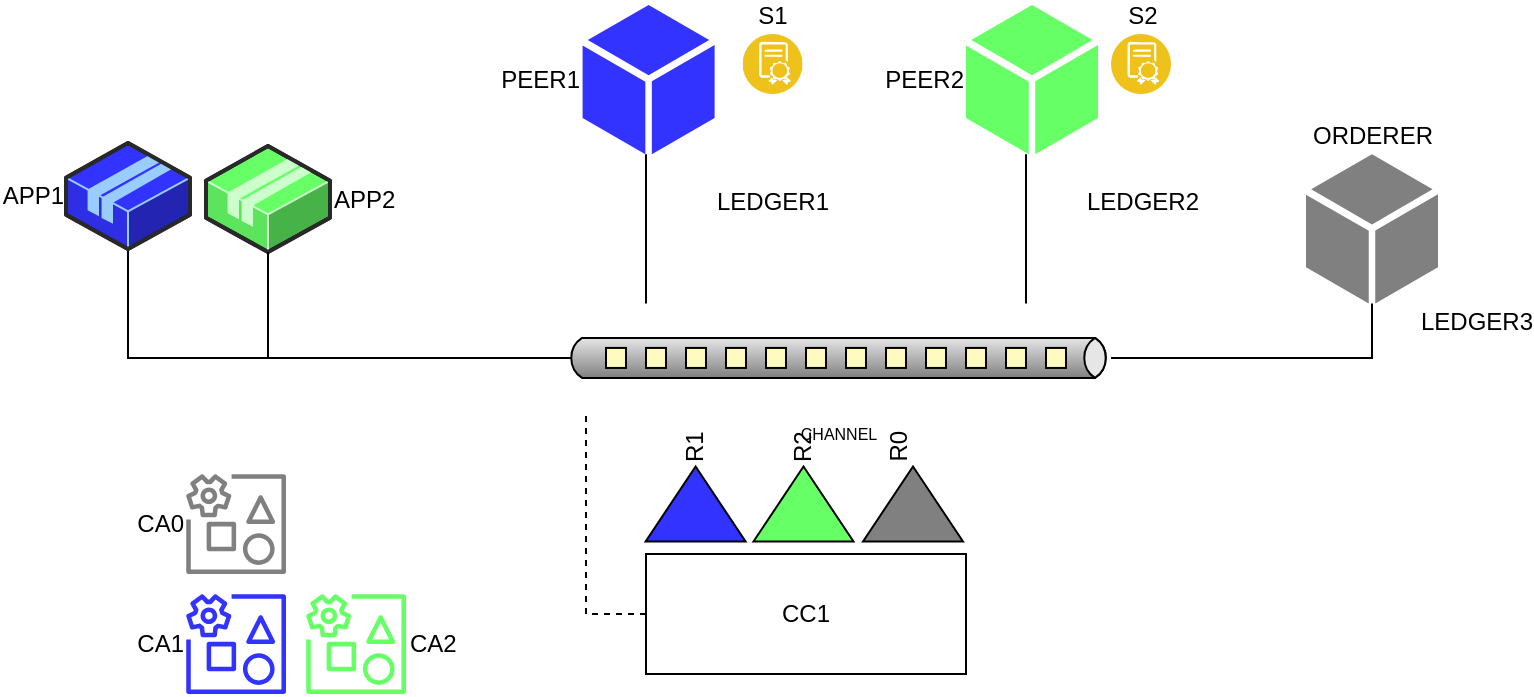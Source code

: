 <mxfile version="22.1.3" type="github">
  <diagram name="Página-1" id="wJtltuoZoTGgqdT_OP7u">
    <mxGraphModel dx="2220" dy="670" grid="1" gridSize="10" guides="1" tooltips="1" connect="1" arrows="1" fold="1" page="1" pageScale="1" pageWidth="827" pageHeight="1169" math="0" shadow="0">
      <root>
        <mxCell id="0" />
        <mxCell id="1" parent="0" />
        <mxCell id="GWzE49c85Pe6SGVg7AvQ-38" style="edgeStyle=orthogonalEdgeStyle;rounded=0;orthogonalLoop=1;jettySize=auto;html=1;endArrow=none;endFill=0;" edge="1" parent="1" source="GWzE49c85Pe6SGVg7AvQ-1" target="GWzE49c85Pe6SGVg7AvQ-29">
          <mxGeometry relative="1" as="geometry">
            <Array as="points">
              <mxPoint x="-121" y="182" />
            </Array>
          </mxGeometry>
        </mxCell>
        <mxCell id="GWzE49c85Pe6SGVg7AvQ-1" value="CHANNEL" style="strokeWidth=1;outlineConnect=0;dashed=0;align=center;html=1;fontSize=8;shape=mxgraph.eip.dataChannel;verticalLabelPosition=bottom;labelBackgroundColor=#ffffff;verticalAlign=top;gradientColor=default;gradientDirection=south;fillColor=default;" vertex="1" parent="1">
          <mxGeometry x="-524" y="154.72" width="272.5" height="54.5" as="geometry" />
        </mxCell>
        <mxCell id="GWzE49c85Pe6SGVg7AvQ-4" value="S1" style="image;aspect=fixed;perimeter=ellipsePerimeter;html=1;align=center;shadow=0;dashed=0;fontColor=#000000;labelBackgroundColor=default;fontSize=12;spacingTop=3;image=img/lib/ibm/blockchain/smart_contract.svg;labelPosition=center;verticalLabelPosition=top;verticalAlign=bottom;" vertex="1" parent="1">
          <mxGeometry x="-435.7" y="20" width="30" height="30" as="geometry" />
        </mxCell>
        <mxCell id="GWzE49c85Pe6SGVg7AvQ-9" value="&lt;div&gt;LEDGER1&lt;/div&gt;&lt;div&gt;&lt;br&gt;&lt;/div&gt;" style="shape=image;html=1;verticalAlign=top;verticalLabelPosition=bottom;labelBackgroundColor=#ffffff;imageAspect=0;aspect=fixed;image=https://cdn1.iconfinder.com/data/icons/100-basic-for-user-interface/32/81-book-128.png" vertex="1" parent="1">
          <mxGeometry x="-435.7" y="60" width="30" height="30" as="geometry" />
        </mxCell>
        <mxCell id="GWzE49c85Pe6SGVg7AvQ-35" style="edgeStyle=orthogonalEdgeStyle;rounded=0;orthogonalLoop=1;jettySize=auto;html=1;entryX=0;entryY=0.5;entryDx=2.7;entryDy=0;entryPerimeter=0;endArrow=none;endFill=0;" edge="1" parent="1" source="GWzE49c85Pe6SGVg7AvQ-10" target="GWzE49c85Pe6SGVg7AvQ-1">
          <mxGeometry relative="1" as="geometry">
            <mxPoint x="-743" y="190.0" as="targetPoint" />
            <Array as="points">
              <mxPoint x="-743" y="182" />
            </Array>
          </mxGeometry>
        </mxCell>
        <mxCell id="GWzE49c85Pe6SGVg7AvQ-10" value="APP1" style="verticalLabelPosition=middle;html=1;verticalAlign=middle;strokeWidth=1;align=right;outlineConnect=0;dashed=0;outlineConnect=0;shape=mxgraph.aws3d.application2;fillColor=#3333FF;strokeColor=#99CCFF;aspect=fixed;labelPosition=left;" vertex="1" parent="1">
          <mxGeometry x="-774" y="74.5" width="62" height="53" as="geometry" />
        </mxCell>
        <mxCell id="GWzE49c85Pe6SGVg7AvQ-11" value="APP2" style="verticalLabelPosition=middle;html=1;verticalAlign=middle;strokeWidth=1;align=left;outlineConnect=0;dashed=0;outlineConnect=0;shape=mxgraph.aws3d.application2;fillColor=#66FF66;strokeColor=#CCFFCC;aspect=fixed;labelPosition=right;" vertex="1" parent="1">
          <mxGeometry x="-704" y="76" width="62" height="53" as="geometry" />
        </mxCell>
        <mxCell id="GWzE49c85Pe6SGVg7AvQ-15" value="CA2" style="sketch=0;outlineConnect=0;fillColor=#66FF66;strokeColor=#82b366;dashed=0;verticalLabelPosition=middle;verticalAlign=middle;align=left;html=1;fontSize=12;fontStyle=0;aspect=fixed;pointerEvents=1;shape=mxgraph.aws4.organizations_management_account2;rotation=0;labelPosition=right;" vertex="1" parent="1">
          <mxGeometry x="-654" y="300" width="50" height="50" as="geometry" />
        </mxCell>
        <mxCell id="GWzE49c85Pe6SGVg7AvQ-16" value="CA1" style="sketch=0;outlineConnect=0;fillColor=#3333FF;strokeColor=#9673a6;dashed=0;verticalLabelPosition=middle;verticalAlign=middle;align=right;html=1;fontSize=12;fontStyle=0;aspect=fixed;pointerEvents=1;shape=mxgraph.aws4.organizations_management_account2;rotation=0;labelPosition=left;" vertex="1" parent="1">
          <mxGeometry x="-714" y="300" width="50" height="50" as="geometry" />
        </mxCell>
        <mxCell id="GWzE49c85Pe6SGVg7AvQ-17" value="CA0" style="sketch=0;outlineConnect=0;dashed=0;verticalLabelPosition=middle;verticalAlign=middle;align=right;html=1;fontSize=12;fontStyle=0;aspect=fixed;pointerEvents=1;shape=mxgraph.aws4.organizations_management_account2;fillColor=#808080;strokeColor=#d79b00;rotation=0;labelPosition=left;" vertex="1" parent="1">
          <mxGeometry x="-714" y="240" width="50" height="50" as="geometry" />
        </mxCell>
        <mxCell id="GWzE49c85Pe6SGVg7AvQ-18" value="&lt;div&gt;R0&lt;/div&gt;&lt;div&gt;&lt;br&gt;&lt;/div&gt;" style="triangle;whiteSpace=wrap;html=1;rotation=-90;fillColor=#808080;labelPosition=right;verticalLabelPosition=middle;align=left;verticalAlign=middle;" vertex="1" parent="1">
          <mxGeometry x="-369.25" y="230" width="37.5" height="50" as="geometry" />
        </mxCell>
        <mxCell id="GWzE49c85Pe6SGVg7AvQ-19" value="R2" style="triangle;whiteSpace=wrap;html=1;rotation=-90;labelPosition=right;verticalLabelPosition=middle;align=left;verticalAlign=middle;fillColor=#66FF66;" vertex="1" parent="1">
          <mxGeometry x="-424" y="230" width="37.5" height="50" as="geometry" />
        </mxCell>
        <mxCell id="GWzE49c85Pe6SGVg7AvQ-20" value="R1" style="triangle;whiteSpace=wrap;html=1;rotation=-90;fillColor=#3333FF;labelPosition=right;verticalLabelPosition=middle;align=left;verticalAlign=middle;textDirection=ltr;" vertex="1" parent="1">
          <mxGeometry x="-477.95" y="230" width="37.5" height="50" as="geometry" />
        </mxCell>
        <mxCell id="GWzE49c85Pe6SGVg7AvQ-27" value="PEER1" style="sketch=0;pointerEvents=1;shadow=0;dashed=0;html=1;strokeColor=none;fillColor=#3333FF;labelPosition=left;verticalLabelPosition=middle;verticalAlign=middle;outlineConnect=0;align=right;shape=mxgraph.office.concepts.node_generic;" vertex="1" parent="1">
          <mxGeometry x="-515.7" y="5.5" width="66" height="74.61" as="geometry" />
        </mxCell>
        <mxCell id="GWzE49c85Pe6SGVg7AvQ-29" value="ORDERER" style="sketch=0;pointerEvents=1;shadow=0;dashed=0;html=1;strokeColor=none;fillColor=#808080;labelPosition=center;verticalLabelPosition=top;verticalAlign=bottom;outlineConnect=0;align=center;shape=mxgraph.office.concepts.node_generic;" vertex="1" parent="1">
          <mxGeometry x="-154" y="80.11" width="66" height="74.61" as="geometry" />
        </mxCell>
        <mxCell id="GWzE49c85Pe6SGVg7AvQ-30" value="PEER2" style="sketch=0;pointerEvents=1;shadow=0;dashed=0;html=1;strokeColor=none;fillColor=#66FF66;labelPosition=left;verticalLabelPosition=middle;verticalAlign=middle;outlineConnect=0;align=right;shape=mxgraph.office.concepts.node_generic;" vertex="1" parent="1">
          <mxGeometry x="-324" y="5.5" width="66" height="74.61" as="geometry" />
        </mxCell>
        <mxCell id="GWzE49c85Pe6SGVg7AvQ-32" value="CC1" style="rounded=0;whiteSpace=wrap;html=1;" vertex="1" parent="1">
          <mxGeometry x="-484" y="280" width="160" height="60" as="geometry" />
        </mxCell>
        <mxCell id="GWzE49c85Pe6SGVg7AvQ-36" style="edgeStyle=orthogonalEdgeStyle;rounded=0;orthogonalLoop=1;jettySize=auto;html=1;entryX=0;entryY=0.5;entryDx=2.7;entryDy=0;entryPerimeter=0;endArrow=none;endFill=0;" edge="1" parent="1" source="GWzE49c85Pe6SGVg7AvQ-11" target="GWzE49c85Pe6SGVg7AvQ-1">
          <mxGeometry relative="1" as="geometry">
            <Array as="points">
              <mxPoint x="-673" y="182" />
            </Array>
          </mxGeometry>
        </mxCell>
        <mxCell id="GWzE49c85Pe6SGVg7AvQ-40" style="edgeStyle=orthogonalEdgeStyle;rounded=0;orthogonalLoop=1;jettySize=auto;html=1;entryX=0;entryY=0;entryDx=40;entryDy=0;entryPerimeter=0;endArrow=none;endFill=0;" edge="1" parent="1" source="GWzE49c85Pe6SGVg7AvQ-27" target="GWzE49c85Pe6SGVg7AvQ-1">
          <mxGeometry relative="1" as="geometry">
            <Array as="points">
              <mxPoint x="-484" y="100" />
              <mxPoint x="-484" y="100" />
            </Array>
          </mxGeometry>
        </mxCell>
        <mxCell id="GWzE49c85Pe6SGVg7AvQ-42" style="edgeStyle=orthogonalEdgeStyle;rounded=0;orthogonalLoop=1;jettySize=auto;html=1;exitX=0;exitY=0.5;exitDx=0;exitDy=0;entryX=0;entryY=1;entryDx=10;entryDy=0;entryPerimeter=0;endArrow=none;endFill=0;dashed=1;" edge="1" parent="1" source="GWzE49c85Pe6SGVg7AvQ-32" target="GWzE49c85Pe6SGVg7AvQ-1">
          <mxGeometry relative="1" as="geometry">
            <Array as="points">
              <mxPoint x="-514" y="310" />
            </Array>
          </mxGeometry>
        </mxCell>
        <mxCell id="GWzE49c85Pe6SGVg7AvQ-44" style="edgeStyle=orthogonalEdgeStyle;rounded=0;orthogonalLoop=1;jettySize=auto;html=1;entryX=0;entryY=0;entryDx=230;entryDy=0;entryPerimeter=0;endArrow=none;endFill=0;" edge="1" parent="1" source="GWzE49c85Pe6SGVg7AvQ-30" target="GWzE49c85Pe6SGVg7AvQ-1">
          <mxGeometry relative="1" as="geometry">
            <Array as="points">
              <mxPoint x="-294" y="110" />
              <mxPoint x="-294" y="110" />
            </Array>
          </mxGeometry>
        </mxCell>
        <mxCell id="GWzE49c85Pe6SGVg7AvQ-47" value="S2" style="image;aspect=fixed;perimeter=ellipsePerimeter;html=1;align=center;shadow=0;dashed=0;fontColor=#000000;labelBackgroundColor=default;fontSize=12;spacingTop=3;image=img/lib/ibm/blockchain/smart_contract.svg;labelPosition=center;verticalLabelPosition=top;verticalAlign=bottom;" vertex="1" parent="1">
          <mxGeometry x="-251.5" y="20" width="30" height="30" as="geometry" />
        </mxCell>
        <mxCell id="GWzE49c85Pe6SGVg7AvQ-48" value="&lt;div&gt;LEDGER2&lt;/div&gt;&lt;div&gt;&lt;br&gt;&lt;/div&gt;" style="shape=image;html=1;verticalAlign=top;verticalLabelPosition=bottom;labelBackgroundColor=#ffffff;imageAspect=0;aspect=fixed;image=https://cdn1.iconfinder.com/data/icons/100-basic-for-user-interface/32/81-book-128.png" vertex="1" parent="1">
          <mxGeometry x="-251.5" y="60" width="30" height="30" as="geometry" />
        </mxCell>
        <mxCell id="GWzE49c85Pe6SGVg7AvQ-51" value="&lt;div&gt;LEDGER3&lt;/div&gt;&lt;div&gt;&lt;br&gt;&lt;/div&gt;" style="shape=image;html=1;verticalAlign=top;verticalLabelPosition=bottom;labelBackgroundColor=#ffffff;imageAspect=0;aspect=fixed;image=https://cdn1.iconfinder.com/data/icons/100-basic-for-user-interface/32/81-book-128.png" vertex="1" parent="1">
          <mxGeometry x="-84" y="120" width="30" height="30" as="geometry" />
        </mxCell>
      </root>
    </mxGraphModel>
  </diagram>
</mxfile>
